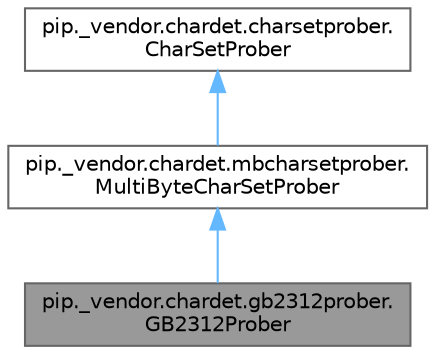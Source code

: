 digraph "pip._vendor.chardet.gb2312prober.GB2312Prober"
{
 // LATEX_PDF_SIZE
  bgcolor="transparent";
  edge [fontname=Helvetica,fontsize=10,labelfontname=Helvetica,labelfontsize=10];
  node [fontname=Helvetica,fontsize=10,shape=box,height=0.2,width=0.4];
  Node1 [id="Node000001",label="pip._vendor.chardet.gb2312prober.\lGB2312Prober",height=0.2,width=0.4,color="gray40", fillcolor="grey60", style="filled", fontcolor="black",tooltip=" "];
  Node2 -> Node1 [id="edge1_Node000001_Node000002",dir="back",color="steelblue1",style="solid",tooltip=" "];
  Node2 [id="Node000002",label="pip._vendor.chardet.mbcharsetprober.\lMultiByteCharSetProber",height=0.2,width=0.4,color="gray40", fillcolor="white", style="filled",URL="$classpip_1_1__vendor_1_1chardet_1_1mbcharsetprober_1_1_multi_byte_char_set_prober.html",tooltip=" "];
  Node3 -> Node2 [id="edge2_Node000002_Node000003",dir="back",color="steelblue1",style="solid",tooltip=" "];
  Node3 [id="Node000003",label="pip._vendor.chardet.charsetprober.\lCharSetProber",height=0.2,width=0.4,color="gray40", fillcolor="white", style="filled",URL="$classpip_1_1__vendor_1_1chardet_1_1charsetprober_1_1_char_set_prober.html",tooltip=" "];
}
